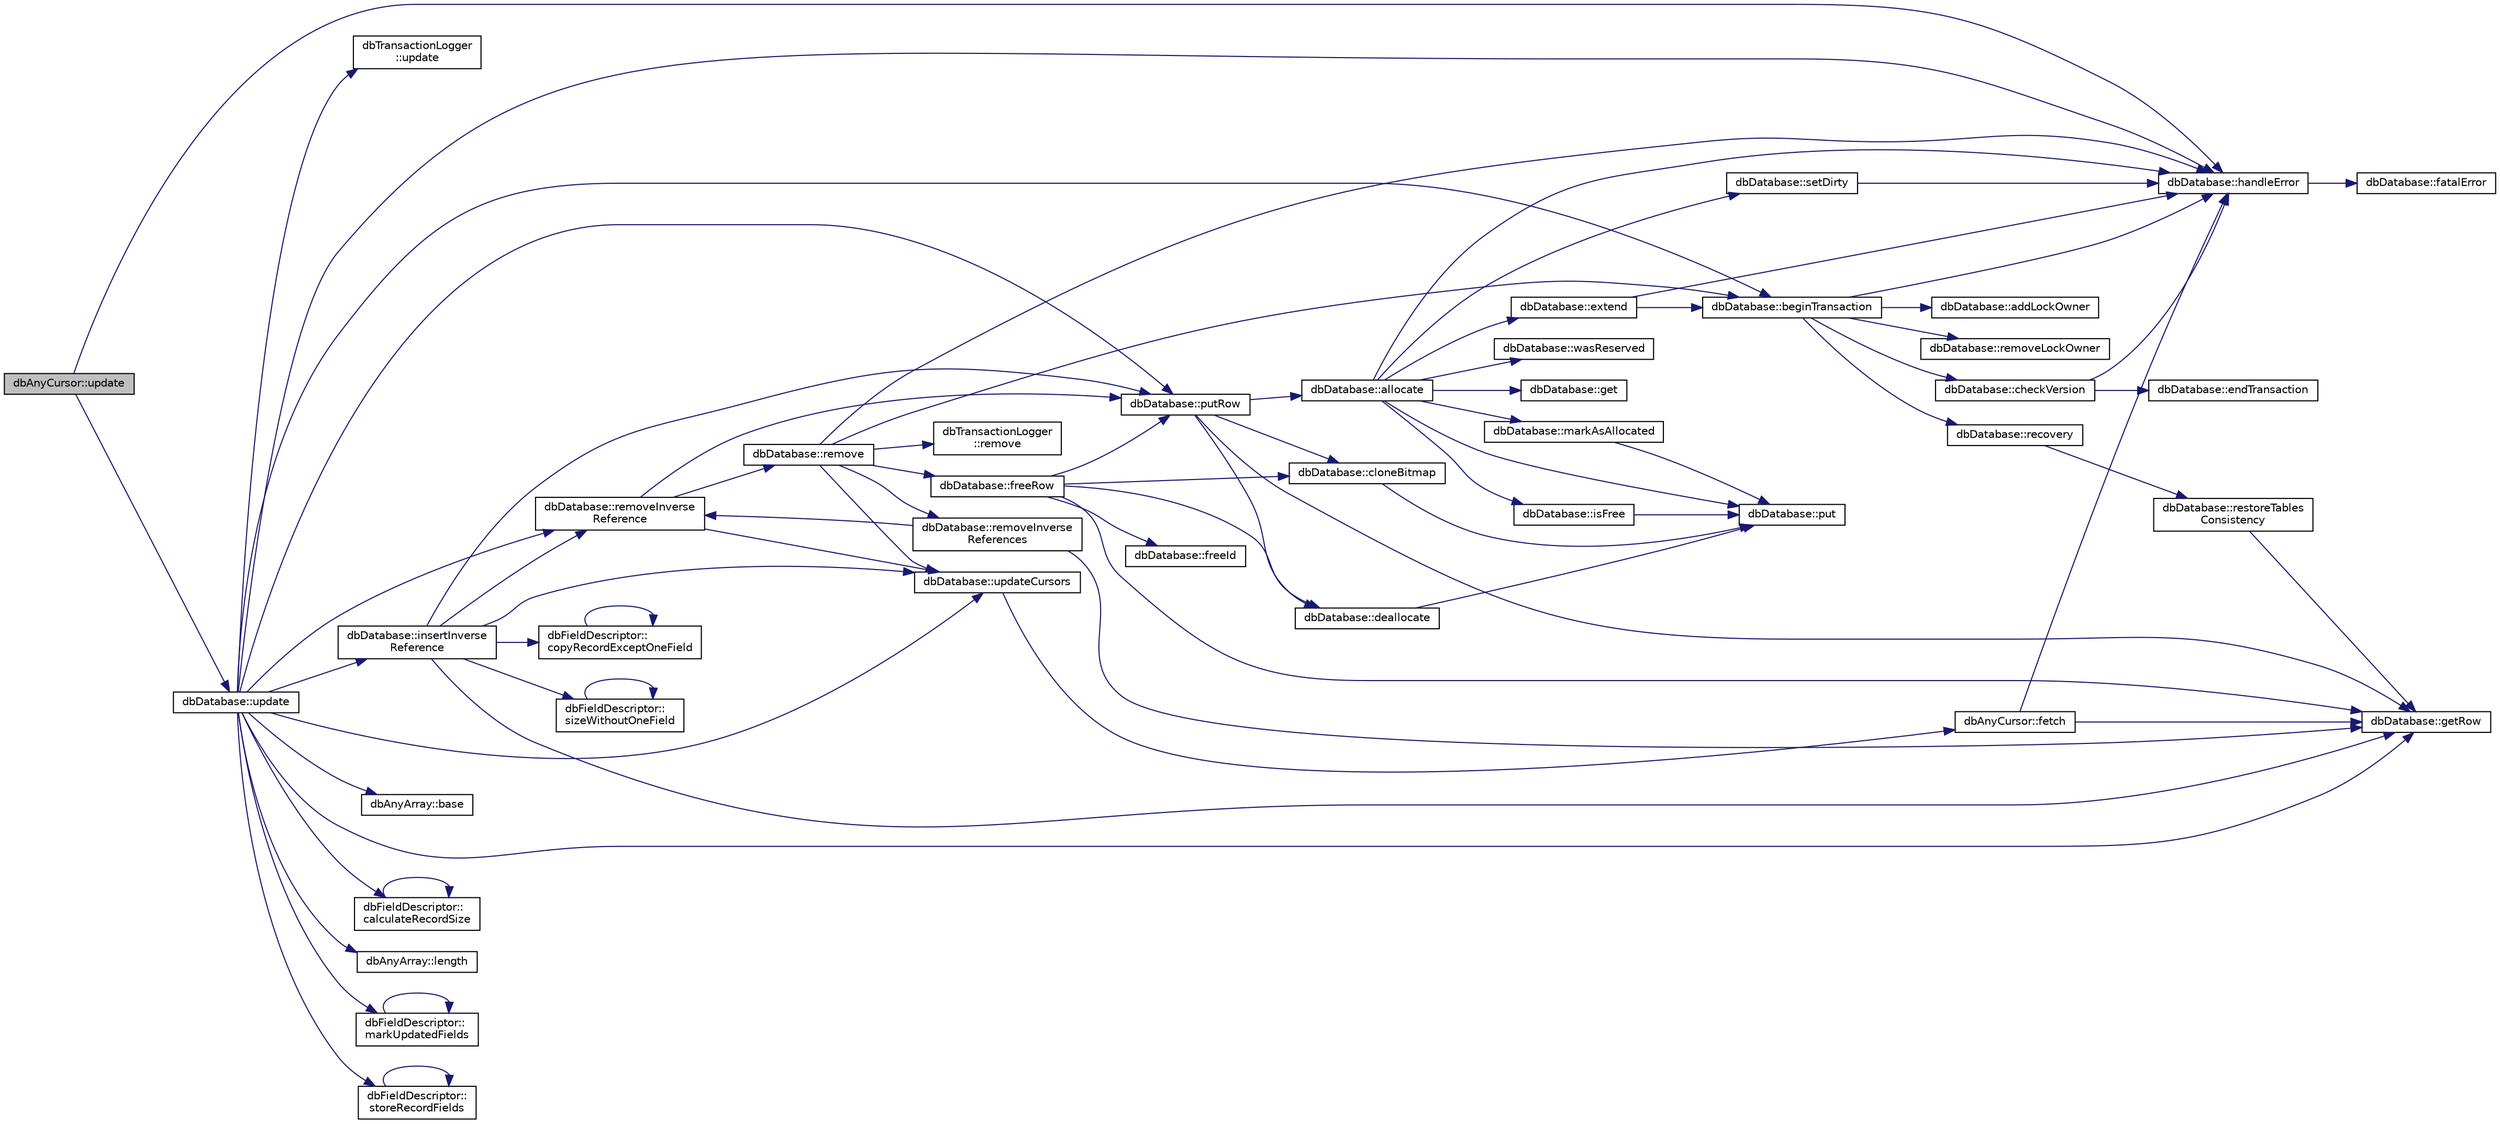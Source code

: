 digraph "dbAnyCursor::update"
{
 // INTERACTIVE_SVG=YES
 // LATEX_PDF_SIZE
  edge [fontname="Helvetica",fontsize="10",labelfontname="Helvetica",labelfontsize="10"];
  node [fontname="Helvetica",fontsize="10",shape=record];
  rankdir="LR";
  Node1 [label="dbAnyCursor::update",height=0.2,width=0.4,color="black", fillcolor="grey75", style="filled", fontcolor="black",tooltip=" "];
  Node1 -> Node2 [color="midnightblue",fontsize="10",style="solid"];
  Node2 [label="dbDatabase::handleError",height=0.2,width=0.4,color="black", fillcolor="white", style="filled",URL="$classdbDatabase.html#a239cb01cd3eee54d5ae50763259037c8",tooltip=" "];
  Node2 -> Node3 [color="midnightblue",fontsize="10",style="solid"];
  Node3 [label="dbDatabase::fatalError",height=0.2,width=0.4,color="black", fillcolor="white", style="filled",URL="$classdbDatabase.html#a7ae83e7bc84e4a52e34b6ed821ee05fd",tooltip=" "];
  Node1 -> Node4 [color="midnightblue",fontsize="10",style="solid"];
  Node4 [label="dbDatabase::update",height=0.2,width=0.4,color="black", fillcolor="white", style="filled",URL="$classdbDatabase.html#a3c190e532238b7505976b169bfff55ab",tooltip=" "];
  Node4 -> Node5 [color="midnightblue",fontsize="10",style="solid"];
  Node5 [label="dbAnyArray::base",height=0.2,width=0.4,color="black", fillcolor="white", style="filled",URL="$classdbAnyArray.html#a1ff777161409e1f32472b5ea4ef9e760",tooltip=" "];
  Node4 -> Node6 [color="midnightblue",fontsize="10",style="solid"];
  Node6 [label="dbDatabase::beginTransaction",height=0.2,width=0.4,color="black", fillcolor="white", style="filled",URL="$classdbDatabase.html#a67382226e535f25d8ea41e1a4a29c979",tooltip=" "];
  Node6 -> Node7 [color="midnightblue",fontsize="10",style="solid"];
  Node7 [label="dbDatabase::addLockOwner",height=0.2,width=0.4,color="black", fillcolor="white", style="filled",URL="$classdbDatabase.html#addf99cfff85de35ed30a025b8f892818",tooltip=" "];
  Node6 -> Node8 [color="midnightblue",fontsize="10",style="solid"];
  Node8 [label="dbDatabase::checkVersion",height=0.2,width=0.4,color="black", fillcolor="white", style="filled",URL="$classdbDatabase.html#a78274dd5406831e1a481ffdc5eaa0f16",tooltip=" "];
  Node8 -> Node9 [color="midnightblue",fontsize="10",style="solid"];
  Node9 [label="dbDatabase::endTransaction",height=0.2,width=0.4,color="black", fillcolor="white", style="filled",URL="$classdbDatabase.html#a9acf4cd1d0bb15ff2c5f9d39549d2ee3",tooltip=" "];
  Node8 -> Node2 [color="midnightblue",fontsize="10",style="solid"];
  Node6 -> Node2 [color="midnightblue",fontsize="10",style="solid"];
  Node6 -> Node10 [color="midnightblue",fontsize="10",style="solid"];
  Node10 [label="dbDatabase::recovery",height=0.2,width=0.4,color="black", fillcolor="white", style="filled",URL="$classdbDatabase.html#a5154bf2d07f0f7fa55752ad992d41dd4",tooltip=" "];
  Node10 -> Node11 [color="midnightblue",fontsize="10",style="solid"];
  Node11 [label="dbDatabase::restoreTables\lConsistency",height=0.2,width=0.4,color="black", fillcolor="white", style="filled",URL="$classdbDatabase.html#a3b5a75006ec8ddb05076fe2b058a9791",tooltip=" "];
  Node11 -> Node12 [color="midnightblue",fontsize="10",style="solid"];
  Node12 [label="dbDatabase::getRow",height=0.2,width=0.4,color="black", fillcolor="white", style="filled",URL="$classdbDatabase.html#a7bff04ecc071c89a2e9d27fda8cd326e",tooltip=" "];
  Node6 -> Node13 [color="midnightblue",fontsize="10",style="solid"];
  Node13 [label="dbDatabase::removeLockOwner",height=0.2,width=0.4,color="black", fillcolor="white", style="filled",URL="$classdbDatabase.html#a813899e7266817ae8bbd08efb18512f5",tooltip=" "];
  Node4 -> Node14 [color="midnightblue",fontsize="10",style="solid"];
  Node14 [label="dbFieldDescriptor::\lcalculateRecordSize",height=0.2,width=0.4,color="black", fillcolor="white", style="filled",URL="$classdbFieldDescriptor.html#af0211fd477fcc80a6cdb39387ebe12b8",tooltip=" "];
  Node14 -> Node14 [color="midnightblue",fontsize="10",style="solid"];
  Node4 -> Node12 [color="midnightblue",fontsize="10",style="solid"];
  Node4 -> Node2 [color="midnightblue",fontsize="10",style="solid"];
  Node4 -> Node15 [color="midnightblue",fontsize="10",style="solid"];
  Node15 [label="dbDatabase::insertInverse\lReference",height=0.2,width=0.4,color="black", fillcolor="white", style="filled",URL="$classdbDatabase.html#a6bf2358ecc970b0eca70ced93c2e825e",tooltip=" "];
  Node15 -> Node16 [color="midnightblue",fontsize="10",style="solid"];
  Node16 [label="dbFieldDescriptor::\lcopyRecordExceptOneField",height=0.2,width=0.4,color="black", fillcolor="white", style="filled",URL="$classdbFieldDescriptor.html#ab3a085432d04952a194973445011a072",tooltip=" "];
  Node16 -> Node16 [color="midnightblue",fontsize="10",style="solid"];
  Node15 -> Node12 [color="midnightblue",fontsize="10",style="solid"];
  Node15 -> Node17 [color="midnightblue",fontsize="10",style="solid"];
  Node17 [label="dbDatabase::putRow",height=0.2,width=0.4,color="black", fillcolor="white", style="filled",URL="$classdbDatabase.html#af0c69119b136ded719412ceb3d34a322",tooltip=" "];
  Node17 -> Node18 [color="midnightblue",fontsize="10",style="solid"];
  Node18 [label="dbDatabase::allocate",height=0.2,width=0.4,color="black", fillcolor="white", style="filled",URL="$classdbDatabase.html#a1dc9f3bd14614f803e622fe974f5ccee",tooltip=" "];
  Node18 -> Node19 [color="midnightblue",fontsize="10",style="solid"];
  Node19 [label="dbDatabase::extend",height=0.2,width=0.4,color="black", fillcolor="white", style="filled",URL="$classdbDatabase.html#a0566e6d9d4166ae35199459d4466f192",tooltip=" "];
  Node19 -> Node6 [color="midnightblue",fontsize="10",style="solid"];
  Node19 -> Node2 [color="midnightblue",fontsize="10",style="solid"];
  Node18 -> Node20 [color="midnightblue",fontsize="10",style="solid"];
  Node20 [label="dbDatabase::get",height=0.2,width=0.4,color="black", fillcolor="white", style="filled",URL="$classdbDatabase.html#a0f15caecea63b2da73defcf52b9731e6",tooltip=" "];
  Node18 -> Node2 [color="midnightblue",fontsize="10",style="solid"];
  Node18 -> Node21 [color="midnightblue",fontsize="10",style="solid"];
  Node21 [label="dbDatabase::isFree",height=0.2,width=0.4,color="black", fillcolor="white", style="filled",URL="$classdbDatabase.html#a151af1acf48a814d05b8cce5e5e510ec",tooltip=" "];
  Node21 -> Node22 [color="midnightblue",fontsize="10",style="solid"];
  Node22 [label="dbDatabase::put",height=0.2,width=0.4,color="black", fillcolor="white", style="filled",URL="$classdbDatabase.html#a8e762278f8441f945fb1251cfa337a9b",tooltip=" "];
  Node18 -> Node23 [color="midnightblue",fontsize="10",style="solid"];
  Node23 [label="dbDatabase::markAsAllocated",height=0.2,width=0.4,color="black", fillcolor="white", style="filled",URL="$classdbDatabase.html#a72ee036a9ba7964eea364e3505fad369",tooltip=" "];
  Node23 -> Node22 [color="midnightblue",fontsize="10",style="solid"];
  Node18 -> Node22 [color="midnightblue",fontsize="10",style="solid"];
  Node18 -> Node24 [color="midnightblue",fontsize="10",style="solid"];
  Node24 [label="dbDatabase::setDirty",height=0.2,width=0.4,color="black", fillcolor="white", style="filled",URL="$classdbDatabase.html#a53b3cef65260865e54b0a965c31cbd24",tooltip=" "];
  Node24 -> Node2 [color="midnightblue",fontsize="10",style="solid"];
  Node18 -> Node25 [color="midnightblue",fontsize="10",style="solid"];
  Node25 [label="dbDatabase::wasReserved",height=0.2,width=0.4,color="black", fillcolor="white", style="filled",URL="$classdbDatabase.html#a67c9f35342e402223106dfe5459c0835",tooltip=" "];
  Node17 -> Node26 [color="midnightblue",fontsize="10",style="solid"];
  Node26 [label="dbDatabase::cloneBitmap",height=0.2,width=0.4,color="black", fillcolor="white", style="filled",URL="$classdbDatabase.html#a4bc62f8de139a5889c3eb1a5805246e8",tooltip=" "];
  Node26 -> Node22 [color="midnightblue",fontsize="10",style="solid"];
  Node17 -> Node27 [color="midnightblue",fontsize="10",style="solid"];
  Node27 [label="dbDatabase::deallocate",height=0.2,width=0.4,color="black", fillcolor="white", style="filled",URL="$classdbDatabase.html#a2dd6cab1f292e3eb992755c466f9da58",tooltip=" "];
  Node27 -> Node22 [color="midnightblue",fontsize="10",style="solid"];
  Node17 -> Node12 [color="midnightblue",fontsize="10",style="solid"];
  Node15 -> Node28 [color="midnightblue",fontsize="10",style="solid"];
  Node28 [label="dbDatabase::removeInverse\lReference",height=0.2,width=0.4,color="black", fillcolor="white", style="filled",URL="$classdbDatabase.html#a5d97827e01d0a3576409f1c68f1c3b78",tooltip=" "];
  Node28 -> Node17 [color="midnightblue",fontsize="10",style="solid"];
  Node28 -> Node29 [color="midnightblue",fontsize="10",style="solid"];
  Node29 [label="dbDatabase::remove",height=0.2,width=0.4,color="black", fillcolor="white", style="filled",URL="$classdbDatabase.html#a43d95dcca86929a38385e913b6d82d34",tooltip=" "];
  Node29 -> Node6 [color="midnightblue",fontsize="10",style="solid"];
  Node29 -> Node30 [color="midnightblue",fontsize="10",style="solid"];
  Node30 [label="dbDatabase::freeRow",height=0.2,width=0.4,color="black", fillcolor="white", style="filled",URL="$classdbDatabase.html#a2bb0f17e4fc0179d10e160aa38b3a7ca",tooltip=" "];
  Node30 -> Node26 [color="midnightblue",fontsize="10",style="solid"];
  Node30 -> Node27 [color="midnightblue",fontsize="10",style="solid"];
  Node30 -> Node31 [color="midnightblue",fontsize="10",style="solid"];
  Node31 [label="dbDatabase::freeId",height=0.2,width=0.4,color="black", fillcolor="white", style="filled",URL="$classdbDatabase.html#a9da75bf466b9ac8cd620ab6c61e28b58",tooltip=" "];
  Node30 -> Node12 [color="midnightblue",fontsize="10",style="solid"];
  Node30 -> Node17 [color="midnightblue",fontsize="10",style="solid"];
  Node29 -> Node2 [color="midnightblue",fontsize="10",style="solid"];
  Node29 -> Node32 [color="midnightblue",fontsize="10",style="solid"];
  Node32 [label="dbTransactionLogger\l::remove",height=0.2,width=0.4,color="black", fillcolor="white", style="filled",URL="$classdbTransactionLogger.html#a09b245506cd96eb119852b6e95dcc56a",tooltip=" "];
  Node29 -> Node33 [color="midnightblue",fontsize="10",style="solid"];
  Node33 [label="dbDatabase::removeInverse\lReferences",height=0.2,width=0.4,color="black", fillcolor="white", style="filled",URL="$classdbDatabase.html#a8bfc7b7c8d974458643050db1862e2b9",tooltip=" "];
  Node33 -> Node12 [color="midnightblue",fontsize="10",style="solid"];
  Node33 -> Node28 [color="midnightblue",fontsize="10",style="solid"];
  Node29 -> Node34 [color="midnightblue",fontsize="10",style="solid"];
  Node34 [label="dbDatabase::updateCursors",height=0.2,width=0.4,color="black", fillcolor="white", style="filled",URL="$classdbDatabase.html#a46470691a99cdc9d4583e33239376970",tooltip=" "];
  Node34 -> Node35 [color="midnightblue",fontsize="10",style="solid"];
  Node35 [label="dbAnyCursor::fetch",height=0.2,width=0.4,color="black", fillcolor="white", style="filled",URL="$classdbAnyCursor.html#a301d358cdea3a4bd335ded1c6a62c3eb",tooltip=" "];
  Node35 -> Node12 [color="midnightblue",fontsize="10",style="solid"];
  Node35 -> Node2 [color="midnightblue",fontsize="10",style="solid"];
  Node28 -> Node34 [color="midnightblue",fontsize="10",style="solid"];
  Node15 -> Node36 [color="midnightblue",fontsize="10",style="solid"];
  Node36 [label="dbFieldDescriptor::\lsizeWithoutOneField",height=0.2,width=0.4,color="black", fillcolor="white", style="filled",URL="$classdbFieldDescriptor.html#ac2cf3d39ca93f7ee65f4603d163837ff",tooltip=" "];
  Node36 -> Node36 [color="midnightblue",fontsize="10",style="solid"];
  Node15 -> Node34 [color="midnightblue",fontsize="10",style="solid"];
  Node4 -> Node37 [color="midnightblue",fontsize="10",style="solid"];
  Node37 [label="dbAnyArray::length",height=0.2,width=0.4,color="black", fillcolor="white", style="filled",URL="$classdbAnyArray.html#a0bfe69cb50222ffb09af324af1dbc0a6",tooltip=" "];
  Node4 -> Node38 [color="midnightblue",fontsize="10",style="solid"];
  Node38 [label="dbFieldDescriptor::\lmarkUpdatedFields",height=0.2,width=0.4,color="black", fillcolor="white", style="filled",URL="$classdbFieldDescriptor.html#ac11a623e533e5a50771ad046d223c465",tooltip=" "];
  Node38 -> Node38 [color="midnightblue",fontsize="10",style="solid"];
  Node4 -> Node17 [color="midnightblue",fontsize="10",style="solid"];
  Node4 -> Node28 [color="midnightblue",fontsize="10",style="solid"];
  Node4 -> Node39 [color="midnightblue",fontsize="10",style="solid"];
  Node39 [label="dbFieldDescriptor::\lstoreRecordFields",height=0.2,width=0.4,color="black", fillcolor="white", style="filled",URL="$classdbFieldDescriptor.html#aa4dc7ce2ad8512e418f5fd5c424d0669",tooltip=" "];
  Node39 -> Node39 [color="midnightblue",fontsize="10",style="solid"];
  Node4 -> Node40 [color="midnightblue",fontsize="10",style="solid"];
  Node40 [label="dbTransactionLogger\l::update",height=0.2,width=0.4,color="black", fillcolor="white", style="filled",URL="$classdbTransactionLogger.html#a8cc5d10ace1087296834a472004c3c0e",tooltip=" "];
  Node4 -> Node34 [color="midnightblue",fontsize="10",style="solid"];
}
